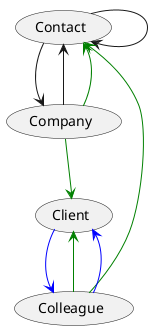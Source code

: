 @startuml

usecase Client
usecase Company
usecase Colleague
usecase Contact

Contact -> Contact
Contact -> Company
Company -> Contact


Colleague --> Contact #line:green;
Colleague --> Client #line:green;
Company --> Contact #line:green;
Company --> Client #line:green;

Colleague --> Client #line:blue;
Client --> Colleague  #line:blue;

@enduml

